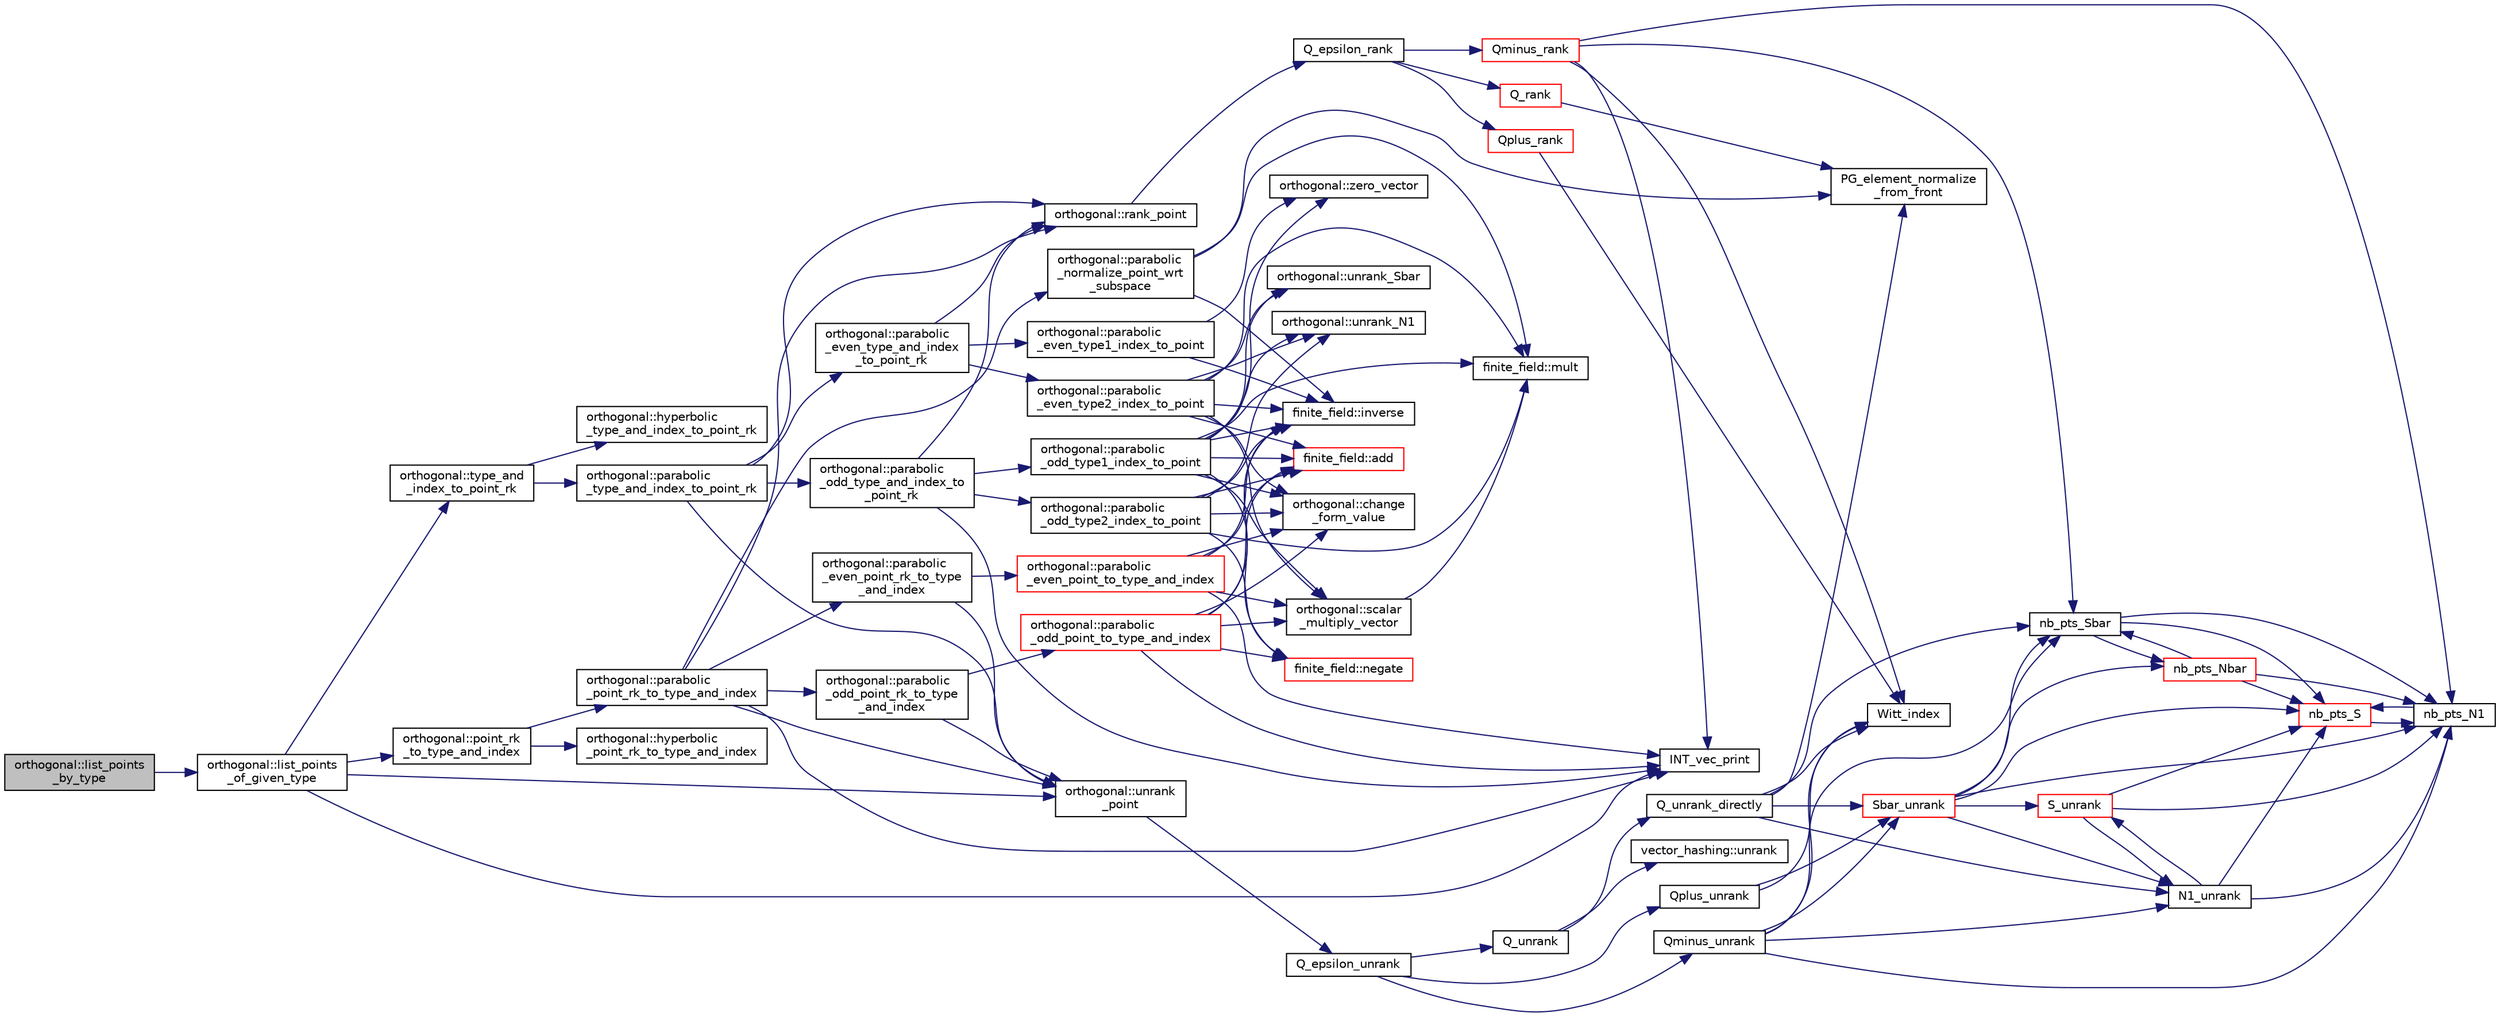 digraph "orthogonal::list_points_by_type"
{
  edge [fontname="Helvetica",fontsize="10",labelfontname="Helvetica",labelfontsize="10"];
  node [fontname="Helvetica",fontsize="10",shape=record];
  rankdir="LR";
  Node11562 [label="orthogonal::list_points\l_by_type",height=0.2,width=0.4,color="black", fillcolor="grey75", style="filled", fontcolor="black"];
  Node11562 -> Node11563 [color="midnightblue",fontsize="10",style="solid",fontname="Helvetica"];
  Node11563 [label="orthogonal::list_points\l_of_given_type",height=0.2,width=0.4,color="black", fillcolor="white", style="filled",URL="$d7/daa/classorthogonal.html#a80ded28f55a2191d5a5ec5fe9ee1a4c7"];
  Node11563 -> Node11564 [color="midnightblue",fontsize="10",style="solid",fontname="Helvetica"];
  Node11564 [label="orthogonal::type_and\l_index_to_point_rk",height=0.2,width=0.4,color="black", fillcolor="white", style="filled",URL="$d7/daa/classorthogonal.html#a319ef460cdfe3247d336c3fb482901eb"];
  Node11564 -> Node11565 [color="midnightblue",fontsize="10",style="solid",fontname="Helvetica"];
  Node11565 [label="orthogonal::hyperbolic\l_type_and_index_to_point_rk",height=0.2,width=0.4,color="black", fillcolor="white", style="filled",URL="$d7/daa/classorthogonal.html#af31cd843ff2e6eb4fe1ba9c49e62d1b8"];
  Node11564 -> Node11566 [color="midnightblue",fontsize="10",style="solid",fontname="Helvetica"];
  Node11566 [label="orthogonal::parabolic\l_type_and_index_to_point_rk",height=0.2,width=0.4,color="black", fillcolor="white", style="filled",URL="$d7/daa/classorthogonal.html#a67c316cf01b382762e6ac372f522d106"];
  Node11566 -> Node11567 [color="midnightblue",fontsize="10",style="solid",fontname="Helvetica"];
  Node11567 [label="orthogonal::unrank\l_point",height=0.2,width=0.4,color="black", fillcolor="white", style="filled",URL="$d7/daa/classorthogonal.html#ab655117100f7c66c19817b84ac5ac0a0"];
  Node11567 -> Node11568 [color="midnightblue",fontsize="10",style="solid",fontname="Helvetica"];
  Node11568 [label="Q_epsilon_unrank",height=0.2,width=0.4,color="black", fillcolor="white", style="filled",URL="$d4/d67/geometry_8h.html#af162c4d30d4a6528299e37551c353e7b"];
  Node11568 -> Node11569 [color="midnightblue",fontsize="10",style="solid",fontname="Helvetica"];
  Node11569 [label="Q_unrank",height=0.2,width=0.4,color="black", fillcolor="white", style="filled",URL="$db/da0/lib_2foundations_2geometry_2orthogonal__points_8_c.html#a6d02923d5b54ef796934e753e6f5b65b"];
  Node11569 -> Node11570 [color="midnightblue",fontsize="10",style="solid",fontname="Helvetica"];
  Node11570 [label="vector_hashing::unrank",height=0.2,width=0.4,color="black", fillcolor="white", style="filled",URL="$d8/daa/classvector__hashing.html#abbebd3a96a6d27a34b9b49af99e2ed3d"];
  Node11569 -> Node11571 [color="midnightblue",fontsize="10",style="solid",fontname="Helvetica"];
  Node11571 [label="Q_unrank_directly",height=0.2,width=0.4,color="black", fillcolor="white", style="filled",URL="$db/da0/lib_2foundations_2geometry_2orthogonal__points_8_c.html#a105e7e72249e78fcf0785c69099d90ce"];
  Node11571 -> Node11572 [color="midnightblue",fontsize="10",style="solid",fontname="Helvetica"];
  Node11572 [label="Witt_index",height=0.2,width=0.4,color="black", fillcolor="white", style="filled",URL="$db/da0/lib_2foundations_2geometry_2orthogonal__points_8_c.html#ab3483ecb9859a6758f82b5327da50534"];
  Node11571 -> Node11573 [color="midnightblue",fontsize="10",style="solid",fontname="Helvetica"];
  Node11573 [label="nb_pts_Sbar",height=0.2,width=0.4,color="black", fillcolor="white", style="filled",URL="$db/da0/lib_2foundations_2geometry_2orthogonal__points_8_c.html#a986dda26505c9934c771578b084f67cc"];
  Node11573 -> Node11574 [color="midnightblue",fontsize="10",style="solid",fontname="Helvetica"];
  Node11574 [label="nb_pts_S",height=0.2,width=0.4,color="red", fillcolor="white", style="filled",URL="$db/da0/lib_2foundations_2geometry_2orthogonal__points_8_c.html#a9bc3dec6e722644d182738102c3e04f3"];
  Node11574 -> Node11576 [color="midnightblue",fontsize="10",style="solid",fontname="Helvetica"];
  Node11576 [label="nb_pts_N1",height=0.2,width=0.4,color="black", fillcolor="white", style="filled",URL="$db/da0/lib_2foundations_2geometry_2orthogonal__points_8_c.html#ae0f2e1c76523db67b4ec9629ccc35bc6"];
  Node11576 -> Node11574 [color="midnightblue",fontsize="10",style="solid",fontname="Helvetica"];
  Node11573 -> Node11577 [color="midnightblue",fontsize="10",style="solid",fontname="Helvetica"];
  Node11577 [label="nb_pts_Nbar",height=0.2,width=0.4,color="red", fillcolor="white", style="filled",URL="$db/da0/lib_2foundations_2geometry_2orthogonal__points_8_c.html#a51b4684a176c6841fd3cd6c34c684c2c"];
  Node11577 -> Node11573 [color="midnightblue",fontsize="10",style="solid",fontname="Helvetica"];
  Node11577 -> Node11574 [color="midnightblue",fontsize="10",style="solid",fontname="Helvetica"];
  Node11577 -> Node11576 [color="midnightblue",fontsize="10",style="solid",fontname="Helvetica"];
  Node11573 -> Node11576 [color="midnightblue",fontsize="10",style="solid",fontname="Helvetica"];
  Node11571 -> Node11578 [color="midnightblue",fontsize="10",style="solid",fontname="Helvetica"];
  Node11578 [label="Sbar_unrank",height=0.2,width=0.4,color="red", fillcolor="white", style="filled",URL="$db/da0/lib_2foundations_2geometry_2orthogonal__points_8_c.html#a65d9b9ccfff12dd92f4f4e8360701c98"];
  Node11578 -> Node11573 [color="midnightblue",fontsize="10",style="solid",fontname="Helvetica"];
  Node11578 -> Node11574 [color="midnightblue",fontsize="10",style="solid",fontname="Helvetica"];
  Node11578 -> Node11579 [color="midnightblue",fontsize="10",style="solid",fontname="Helvetica"];
  Node11579 [label="S_unrank",height=0.2,width=0.4,color="red", fillcolor="white", style="filled",URL="$db/da0/lib_2foundations_2geometry_2orthogonal__points_8_c.html#a18964a35af25f1b4a85f4eaeb1543d92"];
  Node11579 -> Node11574 [color="midnightblue",fontsize="10",style="solid",fontname="Helvetica"];
  Node11579 -> Node11576 [color="midnightblue",fontsize="10",style="solid",fontname="Helvetica"];
  Node11579 -> Node11581 [color="midnightblue",fontsize="10",style="solid",fontname="Helvetica"];
  Node11581 [label="N1_unrank",height=0.2,width=0.4,color="black", fillcolor="white", style="filled",URL="$db/da0/lib_2foundations_2geometry_2orthogonal__points_8_c.html#aa9427e27f7f207c1baff3a34cc5d78cf"];
  Node11581 -> Node11574 [color="midnightblue",fontsize="10",style="solid",fontname="Helvetica"];
  Node11581 -> Node11576 [color="midnightblue",fontsize="10",style="solid",fontname="Helvetica"];
  Node11581 -> Node11579 [color="midnightblue",fontsize="10",style="solid",fontname="Helvetica"];
  Node11578 -> Node11577 [color="midnightblue",fontsize="10",style="solid",fontname="Helvetica"];
  Node11578 -> Node11576 [color="midnightblue",fontsize="10",style="solid",fontname="Helvetica"];
  Node11578 -> Node11581 [color="midnightblue",fontsize="10",style="solid",fontname="Helvetica"];
  Node11571 -> Node11586 [color="midnightblue",fontsize="10",style="solid",fontname="Helvetica"];
  Node11586 [label="PG_element_normalize\l_from_front",height=0.2,width=0.4,color="black", fillcolor="white", style="filled",URL="$d4/d67/geometry_8h.html#af675caf5f9975573455c8d93cb56bf95"];
  Node11571 -> Node11581 [color="midnightblue",fontsize="10",style="solid",fontname="Helvetica"];
  Node11568 -> Node11587 [color="midnightblue",fontsize="10",style="solid",fontname="Helvetica"];
  Node11587 [label="Qplus_unrank",height=0.2,width=0.4,color="black", fillcolor="white", style="filled",URL="$db/da0/lib_2foundations_2geometry_2orthogonal__points_8_c.html#ad50512edd586919700e033744b4a03c8"];
  Node11587 -> Node11572 [color="midnightblue",fontsize="10",style="solid",fontname="Helvetica"];
  Node11587 -> Node11578 [color="midnightblue",fontsize="10",style="solid",fontname="Helvetica"];
  Node11568 -> Node11588 [color="midnightblue",fontsize="10",style="solid",fontname="Helvetica"];
  Node11588 [label="Qminus_unrank",height=0.2,width=0.4,color="black", fillcolor="white", style="filled",URL="$db/da0/lib_2foundations_2geometry_2orthogonal__points_8_c.html#ac2dd18f435ab479095b836a483c12c7d"];
  Node11588 -> Node11572 [color="midnightblue",fontsize="10",style="solid",fontname="Helvetica"];
  Node11588 -> Node11573 [color="midnightblue",fontsize="10",style="solid",fontname="Helvetica"];
  Node11588 -> Node11578 [color="midnightblue",fontsize="10",style="solid",fontname="Helvetica"];
  Node11588 -> Node11576 [color="midnightblue",fontsize="10",style="solid",fontname="Helvetica"];
  Node11588 -> Node11581 [color="midnightblue",fontsize="10",style="solid",fontname="Helvetica"];
  Node11566 -> Node11589 [color="midnightblue",fontsize="10",style="solid",fontname="Helvetica"];
  Node11589 [label="orthogonal::rank_point",height=0.2,width=0.4,color="black", fillcolor="white", style="filled",URL="$d7/daa/classorthogonal.html#adb4f1528590a804b3c011a68c9ebf655"];
  Node11589 -> Node11590 [color="midnightblue",fontsize="10",style="solid",fontname="Helvetica"];
  Node11590 [label="Q_epsilon_rank",height=0.2,width=0.4,color="black", fillcolor="white", style="filled",URL="$d4/d67/geometry_8h.html#a0949e1151174e2988aa697cb31942e97"];
  Node11590 -> Node11591 [color="midnightblue",fontsize="10",style="solid",fontname="Helvetica"];
  Node11591 [label="Q_rank",height=0.2,width=0.4,color="red", fillcolor="white", style="filled",URL="$db/da0/lib_2foundations_2geometry_2orthogonal__points_8_c.html#ad2671f4db3224df1e22494b9d946375e"];
  Node11591 -> Node11586 [color="midnightblue",fontsize="10",style="solid",fontname="Helvetica"];
  Node11590 -> Node11607 [color="midnightblue",fontsize="10",style="solid",fontname="Helvetica"];
  Node11607 [label="Qplus_rank",height=0.2,width=0.4,color="red", fillcolor="white", style="filled",URL="$db/da0/lib_2foundations_2geometry_2orthogonal__points_8_c.html#aaa1be357d007a845ce2866169d63afb7"];
  Node11607 -> Node11572 [color="midnightblue",fontsize="10",style="solid",fontname="Helvetica"];
  Node11590 -> Node11608 [color="midnightblue",fontsize="10",style="solid",fontname="Helvetica"];
  Node11608 [label="Qminus_rank",height=0.2,width=0.4,color="red", fillcolor="white", style="filled",URL="$db/da0/lib_2foundations_2geometry_2orthogonal__points_8_c.html#aec3e3dad3c2c12fa081edab0af2cb91a"];
  Node11608 -> Node11572 [color="midnightblue",fontsize="10",style="solid",fontname="Helvetica"];
  Node11608 -> Node11597 [color="midnightblue",fontsize="10",style="solid",fontname="Helvetica"];
  Node11597 [label="INT_vec_print",height=0.2,width=0.4,color="black", fillcolor="white", style="filled",URL="$df/dbf/sajeeb_8_c.html#a79a5901af0b47dd0d694109543c027fe"];
  Node11608 -> Node11573 [color="midnightblue",fontsize="10",style="solid",fontname="Helvetica"];
  Node11608 -> Node11576 [color="midnightblue",fontsize="10",style="solid",fontname="Helvetica"];
  Node11566 -> Node11610 [color="midnightblue",fontsize="10",style="solid",fontname="Helvetica"];
  Node11610 [label="orthogonal::parabolic\l_even_type_and_index\l_to_point_rk",height=0.2,width=0.4,color="black", fillcolor="white", style="filled",URL="$d7/daa/classorthogonal.html#af43894039e8c5a8039f52b93dfa3ff77"];
  Node11610 -> Node11611 [color="midnightblue",fontsize="10",style="solid",fontname="Helvetica"];
  Node11611 [label="orthogonal::parabolic\l_even_type1_index_to_point",height=0.2,width=0.4,color="black", fillcolor="white", style="filled",URL="$d7/daa/classorthogonal.html#a6646754b896f772146faceaa4100403f"];
  Node11611 -> Node11612 [color="midnightblue",fontsize="10",style="solid",fontname="Helvetica"];
  Node11612 [label="orthogonal::zero_vector",height=0.2,width=0.4,color="black", fillcolor="white", style="filled",URL="$d7/daa/classorthogonal.html#ac549a3cc712c2e811ae33820f0ccd59a"];
  Node11611 -> Node11613 [color="midnightblue",fontsize="10",style="solid",fontname="Helvetica"];
  Node11613 [label="finite_field::inverse",height=0.2,width=0.4,color="black", fillcolor="white", style="filled",URL="$df/d5a/classfinite__field.html#a69f2a12c01e70b7ce2d115c5221c9cdd"];
  Node11610 -> Node11589 [color="midnightblue",fontsize="10",style="solid",fontname="Helvetica"];
  Node11610 -> Node11614 [color="midnightblue",fontsize="10",style="solid",fontname="Helvetica"];
  Node11614 [label="orthogonal::parabolic\l_even_type2_index_to_point",height=0.2,width=0.4,color="black", fillcolor="white", style="filled",URL="$d7/daa/classorthogonal.html#ac00a073ffe018536d0b07841b405533a"];
  Node11614 -> Node11615 [color="midnightblue",fontsize="10",style="solid",fontname="Helvetica"];
  Node11615 [label="orthogonal::unrank_N1",height=0.2,width=0.4,color="black", fillcolor="white", style="filled",URL="$d7/daa/classorthogonal.html#ac39ac9cea140f569c2b78ad01310b4b6"];
  Node11614 -> Node11616 [color="midnightblue",fontsize="10",style="solid",fontname="Helvetica"];
  Node11616 [label="orthogonal::change\l_form_value",height=0.2,width=0.4,color="black", fillcolor="white", style="filled",URL="$d7/daa/classorthogonal.html#a981c26d4b73e152cd884f0b969a581bf"];
  Node11614 -> Node11617 [color="midnightblue",fontsize="10",style="solid",fontname="Helvetica"];
  Node11617 [label="orthogonal::unrank_Sbar",height=0.2,width=0.4,color="black", fillcolor="white", style="filled",URL="$d7/daa/classorthogonal.html#af5dc4e991f79be6bfdce4325648e037a"];
  Node11614 -> Node11618 [color="midnightblue",fontsize="10",style="solid",fontname="Helvetica"];
  Node11618 [label="orthogonal::scalar\l_multiply_vector",height=0.2,width=0.4,color="black", fillcolor="white", style="filled",URL="$d7/daa/classorthogonal.html#aa09d1376cd2f6bd9a3dbc05d2e300345"];
  Node11618 -> Node11619 [color="midnightblue",fontsize="10",style="solid",fontname="Helvetica"];
  Node11619 [label="finite_field::mult",height=0.2,width=0.4,color="black", fillcolor="white", style="filled",URL="$df/d5a/classfinite__field.html#a24fb5917aa6d4d656fd855b7f44a13b0"];
  Node11614 -> Node11613 [color="midnightblue",fontsize="10",style="solid",fontname="Helvetica"];
  Node11614 -> Node11619 [color="midnightblue",fontsize="10",style="solid",fontname="Helvetica"];
  Node11614 -> Node11620 [color="midnightblue",fontsize="10",style="solid",fontname="Helvetica"];
  Node11620 [label="finite_field::add",height=0.2,width=0.4,color="red", fillcolor="white", style="filled",URL="$df/d5a/classfinite__field.html#a8f12328a27500f3c7be0c849ebbc9d14"];
  Node11566 -> Node11623 [color="midnightblue",fontsize="10",style="solid",fontname="Helvetica"];
  Node11623 [label="orthogonal::parabolic\l_odd_type_and_index_to\l_point_rk",height=0.2,width=0.4,color="black", fillcolor="white", style="filled",URL="$d7/daa/classorthogonal.html#aac70113614b52601e38b3ce8cbffbc9a"];
  Node11623 -> Node11624 [color="midnightblue",fontsize="10",style="solid",fontname="Helvetica"];
  Node11624 [label="orthogonal::parabolic\l_odd_type1_index_to_point",height=0.2,width=0.4,color="black", fillcolor="white", style="filled",URL="$d7/daa/classorthogonal.html#a90ae2eb18659cb8dcd94eafc0b4eccf7"];
  Node11624 -> Node11615 [color="midnightblue",fontsize="10",style="solid",fontname="Helvetica"];
  Node11624 -> Node11625 [color="midnightblue",fontsize="10",style="solid",fontname="Helvetica"];
  Node11625 [label="finite_field::negate",height=0.2,width=0.4,color="red", fillcolor="white", style="filled",URL="$df/d5a/classfinite__field.html#aa9d798298f25d4a9262b5bc5f1733e31"];
  Node11624 -> Node11616 [color="midnightblue",fontsize="10",style="solid",fontname="Helvetica"];
  Node11624 -> Node11619 [color="midnightblue",fontsize="10",style="solid",fontname="Helvetica"];
  Node11624 -> Node11613 [color="midnightblue",fontsize="10",style="solid",fontname="Helvetica"];
  Node11624 -> Node11612 [color="midnightblue",fontsize="10",style="solid",fontname="Helvetica"];
  Node11624 -> Node11617 [color="midnightblue",fontsize="10",style="solid",fontname="Helvetica"];
  Node11624 -> Node11618 [color="midnightblue",fontsize="10",style="solid",fontname="Helvetica"];
  Node11624 -> Node11620 [color="midnightblue",fontsize="10",style="solid",fontname="Helvetica"];
  Node11623 -> Node11597 [color="midnightblue",fontsize="10",style="solid",fontname="Helvetica"];
  Node11623 -> Node11589 [color="midnightblue",fontsize="10",style="solid",fontname="Helvetica"];
  Node11623 -> Node11626 [color="midnightblue",fontsize="10",style="solid",fontname="Helvetica"];
  Node11626 [label="orthogonal::parabolic\l_odd_type2_index_to_point",height=0.2,width=0.4,color="black", fillcolor="white", style="filled",URL="$d7/daa/classorthogonal.html#a7bbc04bb592d92a5dc35b77f33811fe0"];
  Node11626 -> Node11615 [color="midnightblue",fontsize="10",style="solid",fontname="Helvetica"];
  Node11626 -> Node11625 [color="midnightblue",fontsize="10",style="solid",fontname="Helvetica"];
  Node11626 -> Node11616 [color="midnightblue",fontsize="10",style="solid",fontname="Helvetica"];
  Node11626 -> Node11619 [color="midnightblue",fontsize="10",style="solid",fontname="Helvetica"];
  Node11626 -> Node11613 [color="midnightblue",fontsize="10",style="solid",fontname="Helvetica"];
  Node11626 -> Node11620 [color="midnightblue",fontsize="10",style="solid",fontname="Helvetica"];
  Node11563 -> Node11567 [color="midnightblue",fontsize="10",style="solid",fontname="Helvetica"];
  Node11563 -> Node11597 [color="midnightblue",fontsize="10",style="solid",fontname="Helvetica"];
  Node11563 -> Node11627 [color="midnightblue",fontsize="10",style="solid",fontname="Helvetica"];
  Node11627 [label="orthogonal::point_rk\l_to_type_and_index",height=0.2,width=0.4,color="black", fillcolor="white", style="filled",URL="$d7/daa/classorthogonal.html#a5419c9c6b60c81e6e66f3606e7ad1815"];
  Node11627 -> Node11628 [color="midnightblue",fontsize="10",style="solid",fontname="Helvetica"];
  Node11628 [label="orthogonal::hyperbolic\l_point_rk_to_type_and_index",height=0.2,width=0.4,color="black", fillcolor="white", style="filled",URL="$d7/daa/classorthogonal.html#aad0a2a87d54b571f0d6581dec4d59eab"];
  Node11627 -> Node11629 [color="midnightblue",fontsize="10",style="solid",fontname="Helvetica"];
  Node11629 [label="orthogonal::parabolic\l_point_rk_to_type_and_index",height=0.2,width=0.4,color="black", fillcolor="white", style="filled",URL="$d7/daa/classorthogonal.html#aadca2791fa70e971edf85858b725502d"];
  Node11629 -> Node11567 [color="midnightblue",fontsize="10",style="solid",fontname="Helvetica"];
  Node11629 -> Node11597 [color="midnightblue",fontsize="10",style="solid",fontname="Helvetica"];
  Node11629 -> Node11630 [color="midnightblue",fontsize="10",style="solid",fontname="Helvetica"];
  Node11630 [label="orthogonal::parabolic\l_normalize_point_wrt\l_subspace",height=0.2,width=0.4,color="black", fillcolor="white", style="filled",URL="$d7/daa/classorthogonal.html#addb6cb7424128361116573d43de60533"];
  Node11630 -> Node11586 [color="midnightblue",fontsize="10",style="solid",fontname="Helvetica"];
  Node11630 -> Node11613 [color="midnightblue",fontsize="10",style="solid",fontname="Helvetica"];
  Node11630 -> Node11619 [color="midnightblue",fontsize="10",style="solid",fontname="Helvetica"];
  Node11629 -> Node11589 [color="midnightblue",fontsize="10",style="solid",fontname="Helvetica"];
  Node11629 -> Node11631 [color="midnightblue",fontsize="10",style="solid",fontname="Helvetica"];
  Node11631 [label="orthogonal::parabolic\l_even_point_rk_to_type\l_and_index",height=0.2,width=0.4,color="black", fillcolor="white", style="filled",URL="$d7/daa/classorthogonal.html#ad0db009032dfb3899928cfc7d14fd6e6"];
  Node11631 -> Node11567 [color="midnightblue",fontsize="10",style="solid",fontname="Helvetica"];
  Node11631 -> Node11632 [color="midnightblue",fontsize="10",style="solid",fontname="Helvetica"];
  Node11632 [label="orthogonal::parabolic\l_even_point_to_type_and_index",height=0.2,width=0.4,color="red", fillcolor="white", style="filled",URL="$d7/daa/classorthogonal.html#adc21e597558e245b7fe039e3033adcab"];
  Node11632 -> Node11597 [color="midnightblue",fontsize="10",style="solid",fontname="Helvetica"];
  Node11632 -> Node11616 [color="midnightblue",fontsize="10",style="solid",fontname="Helvetica"];
  Node11632 -> Node11613 [color="midnightblue",fontsize="10",style="solid",fontname="Helvetica"];
  Node11632 -> Node11618 [color="midnightblue",fontsize="10",style="solid",fontname="Helvetica"];
  Node11632 -> Node11620 [color="midnightblue",fontsize="10",style="solid",fontname="Helvetica"];
  Node11629 -> Node11639 [color="midnightblue",fontsize="10",style="solid",fontname="Helvetica"];
  Node11639 [label="orthogonal::parabolic\l_odd_point_rk_to_type\l_and_index",height=0.2,width=0.4,color="black", fillcolor="white", style="filled",URL="$d7/daa/classorthogonal.html#a5a734a756f44e8ea0c2e4822e795e309"];
  Node11639 -> Node11567 [color="midnightblue",fontsize="10",style="solid",fontname="Helvetica"];
  Node11639 -> Node11640 [color="midnightblue",fontsize="10",style="solid",fontname="Helvetica"];
  Node11640 [label="orthogonal::parabolic\l_odd_point_to_type_and_index",height=0.2,width=0.4,color="red", fillcolor="white", style="filled",URL="$d7/daa/classorthogonal.html#ab622195db63c362531a84080a95d38ff"];
  Node11640 -> Node11597 [color="midnightblue",fontsize="10",style="solid",fontname="Helvetica"];
  Node11640 -> Node11625 [color="midnightblue",fontsize="10",style="solid",fontname="Helvetica"];
  Node11640 -> Node11616 [color="midnightblue",fontsize="10",style="solid",fontname="Helvetica"];
  Node11640 -> Node11613 [color="midnightblue",fontsize="10",style="solid",fontname="Helvetica"];
  Node11640 -> Node11618 [color="midnightblue",fontsize="10",style="solid",fontname="Helvetica"];
  Node11640 -> Node11620 [color="midnightblue",fontsize="10",style="solid",fontname="Helvetica"];
}
